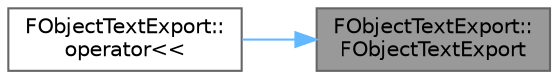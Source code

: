 digraph "FObjectTextExport::FObjectTextExport"
{
 // INTERACTIVE_SVG=YES
 // LATEX_PDF_SIZE
  bgcolor="transparent";
  edge [fontname=Helvetica,fontsize=10,labelfontname=Helvetica,labelfontsize=10];
  node [fontname=Helvetica,fontsize=10,shape=box,height=0.2,width=0.4];
  rankdir="RL";
  Node1 [id="Node000001",label="FObjectTextExport::\lFObjectTextExport",height=0.2,width=0.4,color="gray40", fillcolor="grey60", style="filled", fontcolor="black",tooltip="Constructor."];
  Node1 -> Node2 [id="edge1_Node000001_Node000002",dir="back",color="steelblue1",style="solid",tooltip=" "];
  Node2 [id="Node000002",label="FObjectTextExport::\loperator\<\<",height=0.2,width=0.4,color="grey40", fillcolor="white", style="filled",URL="$d4/d7c/structFObjectTextExport.html#a5ff143dec090c2ab4c3e3f188f9b3aa8",tooltip="Serializer."];
}
